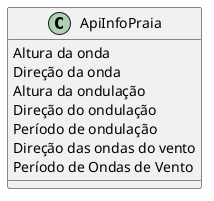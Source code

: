 @startuml class
class ApiInfoPraia {
  Altura da onda
  Direção da onda
  Altura da ondulação
  Direção do ondulação
  Período de ondulação
  Direção das ondas do vento
  Período de Ondas de Vento
}
@enduml